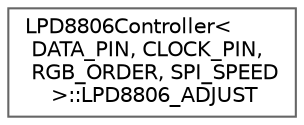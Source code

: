 digraph "Graphical Class Hierarchy"
{
 // LATEX_PDF_SIZE
  bgcolor="transparent";
  edge [fontname=Helvetica,fontsize=10,labelfontname=Helvetica,labelfontsize=10];
  node [fontname=Helvetica,fontsize=10,shape=box,height=0.2,width=0.4];
  rankdir="LR";
  Node0 [id="Node000000",label="LPD8806Controller\<\l DATA_PIN, CLOCK_PIN,\l RGB_ORDER, SPI_SPEED\l \>::LPD8806_ADJUST",height=0.2,width=0.4,color="grey40", fillcolor="white", style="filled",URL="$df/d0d/group___clocked_chipsets.html#da/d77/class_l_p_d8806_controller_1_1_l_p_d8806___a_d_j_u_s_t",tooltip=" "];
}
